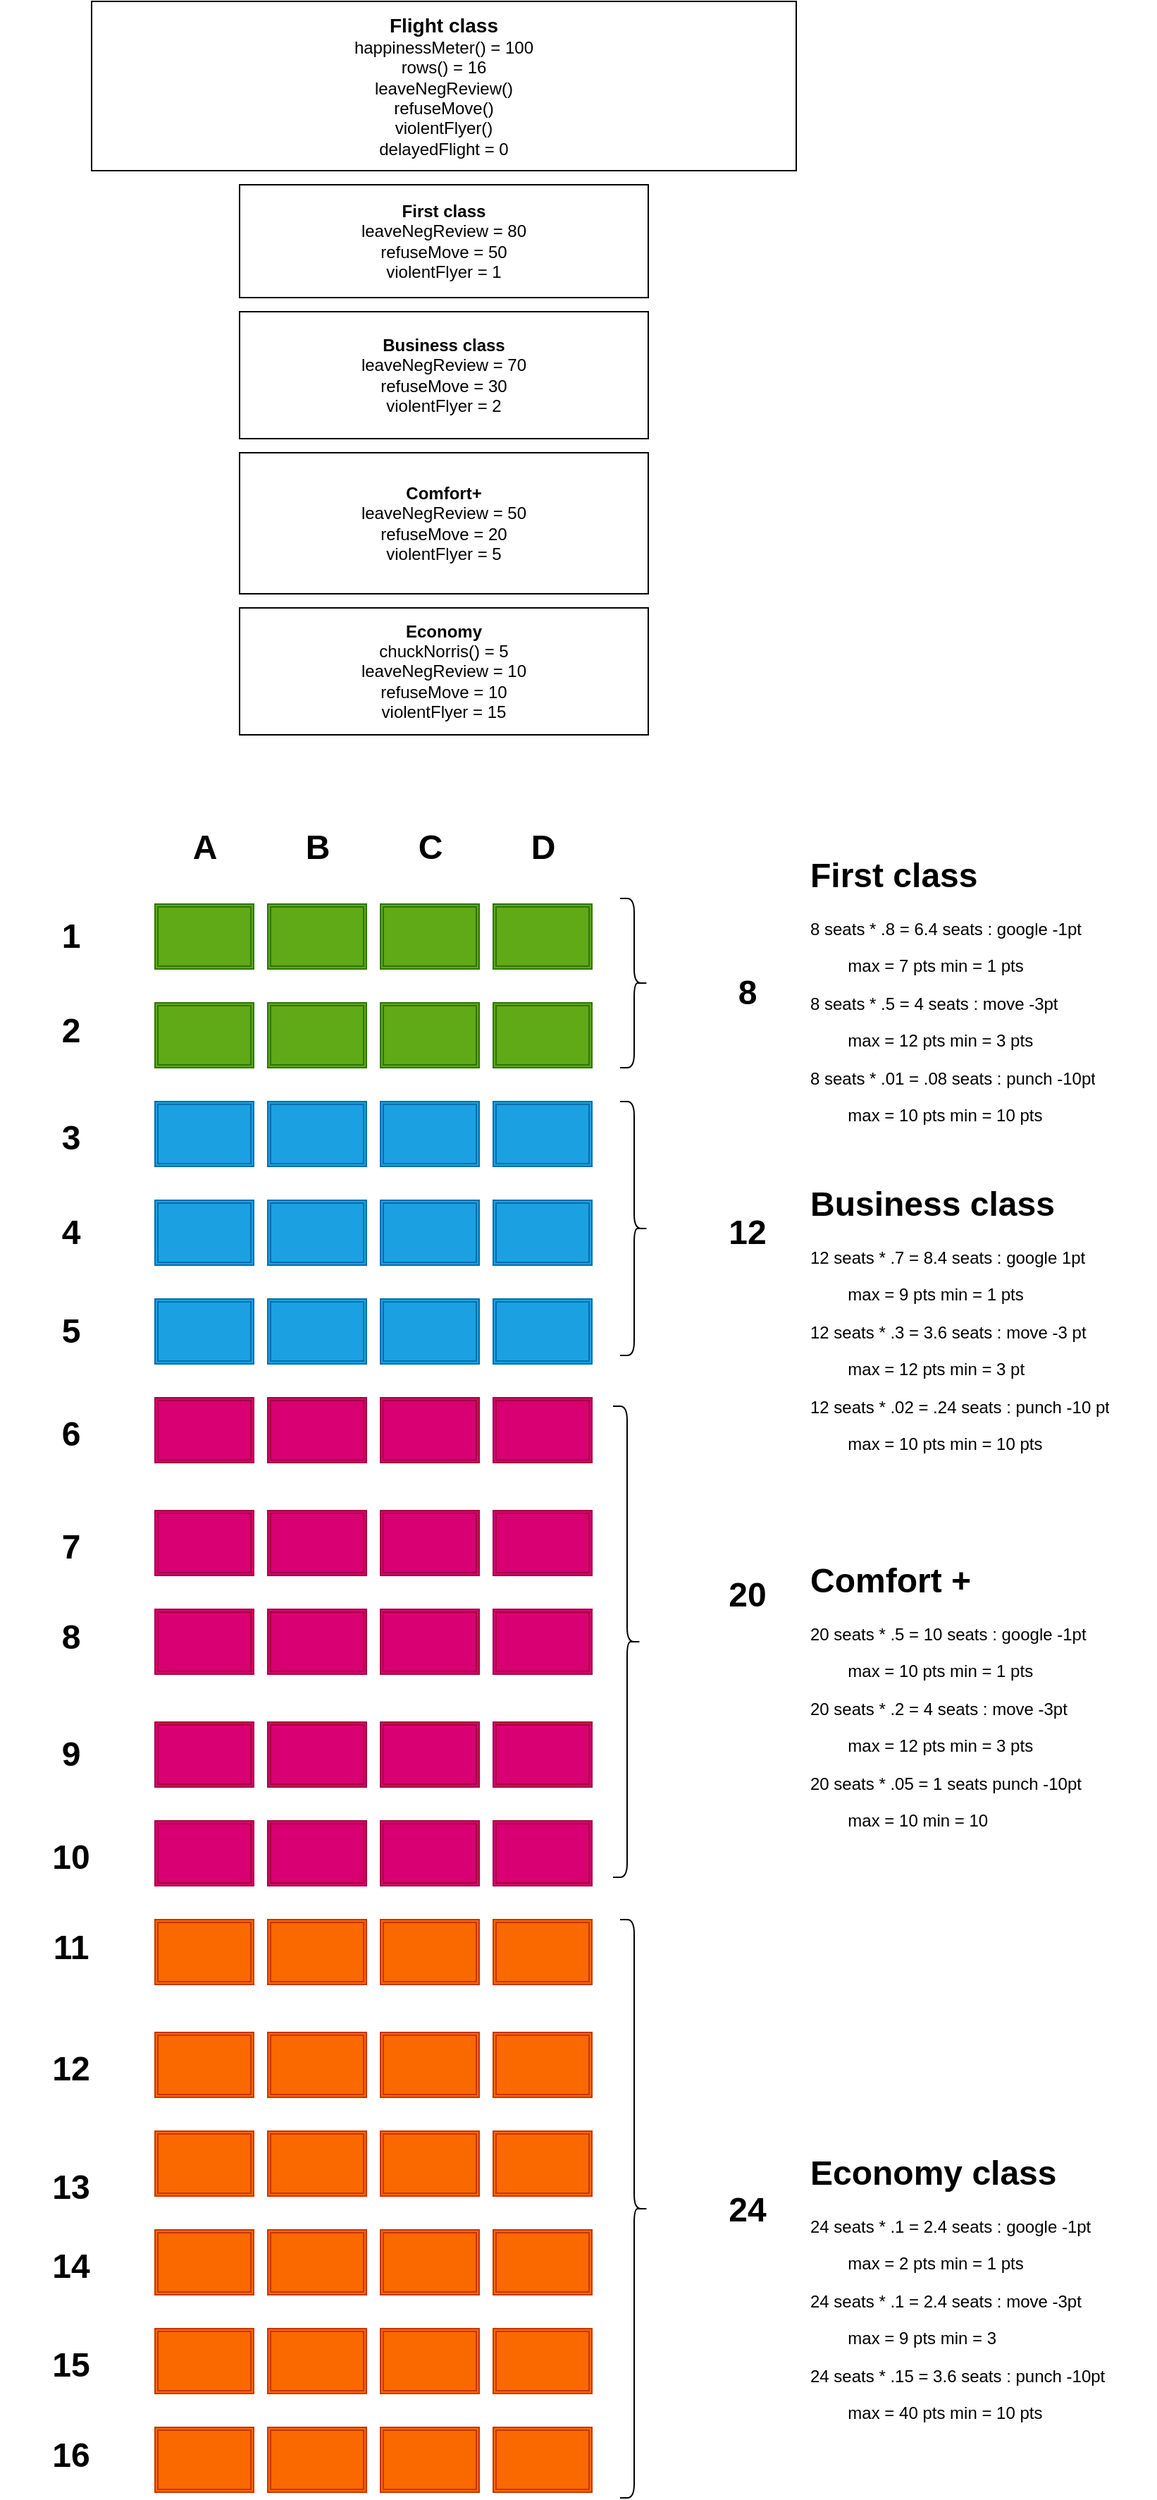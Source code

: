 <mxfile>
    <diagram id="Q3wMs9CLAD64km3y2_Gk" name="Page-1">
        <mxGraphModel dx="2177" dy="838" grid="1" gridSize="10" guides="1" tooltips="1" connect="1" arrows="1" fold="1" page="1" pageScale="1" pageWidth="850" pageHeight="1100" math="0" shadow="0">
            <root>
                <mxCell id="0"/>
                <mxCell id="1" parent="0"/>
                <mxCell id="2" value="&lt;b&gt;First class&lt;/b&gt;&lt;br&gt;leaveNegReview = 80&lt;br&gt;refuseMove = 50&lt;br&gt;violentFlyer = 1" style="whiteSpace=wrap;html=1;" parent="1" vertex="1">
                    <mxGeometry x="160" y="130" width="290" height="80" as="geometry"/>
                </mxCell>
                <mxCell id="3" value="&lt;b&gt;Business class&lt;br&gt;&lt;/b&gt;leaveNegReview = 70&lt;br&gt;refuseMove = 30&lt;br&gt;violentFlyer = 2&lt;b&gt;&lt;br&gt;&lt;/b&gt;" style="whiteSpace=wrap;html=1;" parent="1" vertex="1">
                    <mxGeometry x="160" y="220" width="290" height="90" as="geometry"/>
                </mxCell>
                <mxCell id="4" value="&lt;b&gt;&lt;font style=&quot;font-size: 14px&quot;&gt;Flight class&lt;/font&gt;&lt;br&gt;&lt;/b&gt;happinessMeter() = 100&lt;br&gt;rows() = 16&lt;br&gt;leaveNegReview()&lt;br&gt;refuseMove()&lt;br&gt;violentFlyer()&lt;br&gt;delayedFlight = 0" style="whiteSpace=wrap;html=1;" parent="1" vertex="1">
                    <mxGeometry x="55" width="500" height="120" as="geometry"/>
                </mxCell>
                <mxCell id="5" value="&lt;b&gt;Comfort+&lt;br&gt;&lt;/b&gt;leaveNegReview = 50&lt;br&gt;refuseMove = 20&lt;br&gt;violentFlyer = 5&lt;b&gt;&lt;br&gt;&lt;/b&gt;" style="whiteSpace=wrap;html=1;" parent="1" vertex="1">
                    <mxGeometry x="160" y="320" width="290" height="100" as="geometry"/>
                </mxCell>
                <mxCell id="6" value="&lt;b&gt;Economy&lt;/b&gt;&lt;br&gt;chuckNorris() = 5&lt;br&gt;leaveNegReview = 10&lt;br&gt;refuseMove = 10&lt;br&gt;violentFlyer = 15" style="whiteSpace=wrap;html=1;" parent="1" vertex="1">
                    <mxGeometry x="160" y="430" width="290" height="90" as="geometry"/>
                </mxCell>
                <mxCell id="34" value="" style="shape=ext;double=1;rounded=0;whiteSpace=wrap;html=1;fontSize=14;fillColor=#60a917;fontColor=#ffffff;strokeColor=#2D7600;" parent="1" vertex="1">
                    <mxGeometry x="100" y="640" width="70" height="46" as="geometry"/>
                </mxCell>
                <mxCell id="35" value="" style="shape=ext;double=1;rounded=0;whiteSpace=wrap;html=1;fontSize=14;fillColor=#60a917;fontColor=#ffffff;strokeColor=#2D7600;" parent="1" vertex="1">
                    <mxGeometry x="260" y="640" width="70" height="46" as="geometry"/>
                </mxCell>
                <mxCell id="36" value="" style="shape=ext;double=1;rounded=0;whiteSpace=wrap;html=1;fontSize=14;fillColor=#60a917;fontColor=#ffffff;strokeColor=#2D7600;" parent="1" vertex="1">
                    <mxGeometry x="180" y="640" width="70" height="46" as="geometry"/>
                </mxCell>
                <mxCell id="37" value="" style="shape=ext;double=1;rounded=0;whiteSpace=wrap;html=1;fontSize=14;fillColor=#60a917;fontColor=#ffffff;strokeColor=#2D7600;" parent="1" vertex="1">
                    <mxGeometry x="340" y="640" width="70" height="46" as="geometry"/>
                </mxCell>
                <mxCell id="52" value="" style="shape=ext;double=1;rounded=0;whiteSpace=wrap;html=1;fontSize=14;fillColor=#60a917;fontColor=#ffffff;strokeColor=#2D7600;" parent="1" vertex="1">
                    <mxGeometry x="100" y="710" width="70" height="46" as="geometry"/>
                </mxCell>
                <mxCell id="53" value="" style="shape=ext;double=1;rounded=0;whiteSpace=wrap;html=1;fontSize=14;fillColor=#60a917;fontColor=#ffffff;strokeColor=#2D7600;" parent="1" vertex="1">
                    <mxGeometry x="260" y="710" width="70" height="46" as="geometry"/>
                </mxCell>
                <mxCell id="54" value="" style="shape=ext;double=1;rounded=0;whiteSpace=wrap;html=1;fontSize=14;fillColor=#60a917;fontColor=#ffffff;strokeColor=#2D7600;" parent="1" vertex="1">
                    <mxGeometry x="180" y="710" width="70" height="46" as="geometry"/>
                </mxCell>
                <mxCell id="55" value="" style="shape=ext;double=1;rounded=0;whiteSpace=wrap;html=1;fontSize=14;fillColor=#60a917;fontColor=#ffffff;strokeColor=#2D7600;" parent="1" vertex="1">
                    <mxGeometry x="340" y="710" width="70" height="46" as="geometry"/>
                </mxCell>
                <mxCell id="56" value="" style="shape=ext;double=1;rounded=0;whiteSpace=wrap;html=1;fontSize=14;fillColor=#1ba1e2;fontColor=#ffffff;strokeColor=#006EAF;" parent="1" vertex="1">
                    <mxGeometry x="100" y="780" width="70" height="46" as="geometry"/>
                </mxCell>
                <mxCell id="57" value="" style="shape=ext;double=1;rounded=0;whiteSpace=wrap;html=1;fontSize=14;fillColor=#1ba1e2;fontColor=#ffffff;strokeColor=#006EAF;" parent="1" vertex="1">
                    <mxGeometry x="260" y="780" width="70" height="46" as="geometry"/>
                </mxCell>
                <mxCell id="58" value="" style="shape=ext;double=1;rounded=0;whiteSpace=wrap;html=1;fontSize=14;fillColor=#1ba1e2;fontColor=#ffffff;strokeColor=#006EAF;" parent="1" vertex="1">
                    <mxGeometry x="180" y="780" width="70" height="46" as="geometry"/>
                </mxCell>
                <mxCell id="59" value="" style="shape=ext;double=1;rounded=0;whiteSpace=wrap;html=1;fontSize=14;fillColor=#1ba1e2;fontColor=#ffffff;strokeColor=#006EAF;" parent="1" vertex="1">
                    <mxGeometry x="340" y="780" width="70" height="46" as="geometry"/>
                </mxCell>
                <mxCell id="60" value="" style="shape=ext;double=1;rounded=0;whiteSpace=wrap;html=1;fontSize=14;fillColor=#1ba1e2;fontColor=#ffffff;strokeColor=#006EAF;" parent="1" vertex="1">
                    <mxGeometry x="100" y="850" width="70" height="46" as="geometry"/>
                </mxCell>
                <mxCell id="61" value="" style="shape=ext;double=1;rounded=0;whiteSpace=wrap;html=1;fontSize=14;fillColor=#1ba1e2;fontColor=#ffffff;strokeColor=#006EAF;" parent="1" vertex="1">
                    <mxGeometry x="260" y="850" width="70" height="46" as="geometry"/>
                </mxCell>
                <mxCell id="62" value="" style="shape=ext;double=1;rounded=0;whiteSpace=wrap;html=1;fontSize=14;fillColor=#1ba1e2;fontColor=#ffffff;strokeColor=#006EAF;" parent="1" vertex="1">
                    <mxGeometry x="180" y="850" width="70" height="46" as="geometry"/>
                </mxCell>
                <mxCell id="63" value="" style="shape=ext;double=1;rounded=0;whiteSpace=wrap;html=1;fontSize=14;fillColor=#1ba1e2;fontColor=#ffffff;strokeColor=#006EAF;" parent="1" vertex="1">
                    <mxGeometry x="340" y="850" width="70" height="46" as="geometry"/>
                </mxCell>
                <mxCell id="64" value="" style="shape=ext;double=1;rounded=0;whiteSpace=wrap;html=1;fontSize=14;fillColor=#1ba1e2;fontColor=#ffffff;strokeColor=#006EAF;" parent="1" vertex="1">
                    <mxGeometry x="100" y="920" width="70" height="46" as="geometry"/>
                </mxCell>
                <mxCell id="65" value="" style="shape=ext;double=1;rounded=0;whiteSpace=wrap;html=1;fontSize=14;fillColor=#1ba1e2;fontColor=#ffffff;strokeColor=#006EAF;" parent="1" vertex="1">
                    <mxGeometry x="260" y="920" width="70" height="46" as="geometry"/>
                </mxCell>
                <mxCell id="66" value="" style="shape=ext;double=1;rounded=0;whiteSpace=wrap;html=1;fontSize=14;fillColor=#1ba1e2;fontColor=#ffffff;strokeColor=#006EAF;" parent="1" vertex="1">
                    <mxGeometry x="180" y="920" width="70" height="46" as="geometry"/>
                </mxCell>
                <mxCell id="67" value="" style="shape=ext;double=1;rounded=0;whiteSpace=wrap;html=1;fontSize=14;fillColor=#1ba1e2;fontColor=#ffffff;strokeColor=#006EAF;" parent="1" vertex="1">
                    <mxGeometry x="340" y="920" width="70" height="46" as="geometry"/>
                </mxCell>
                <mxCell id="68" value="" style="shape=ext;double=1;rounded=0;whiteSpace=wrap;html=1;fontSize=14;fillColor=#d80073;fontColor=#ffffff;strokeColor=#A50040;" parent="1" vertex="1">
                    <mxGeometry x="100" y="990" width="70" height="46" as="geometry"/>
                </mxCell>
                <mxCell id="69" value="" style="shape=ext;double=1;rounded=0;whiteSpace=wrap;html=1;fontSize=14;fillColor=#d80073;fontColor=#ffffff;strokeColor=#A50040;" parent="1" vertex="1">
                    <mxGeometry x="260" y="990" width="70" height="46" as="geometry"/>
                </mxCell>
                <mxCell id="70" value="" style="shape=ext;double=1;rounded=0;whiteSpace=wrap;html=1;fontSize=14;fillColor=#d80073;fontColor=#ffffff;strokeColor=#A50040;" parent="1" vertex="1">
                    <mxGeometry x="180" y="990" width="70" height="46" as="geometry"/>
                </mxCell>
                <mxCell id="71" value="" style="shape=ext;double=1;rounded=0;whiteSpace=wrap;html=1;fontSize=14;fillColor=#d80073;fontColor=#ffffff;strokeColor=#A50040;" parent="1" vertex="1">
                    <mxGeometry x="340" y="990" width="70" height="46" as="geometry"/>
                </mxCell>
                <mxCell id="72" value="" style="shape=ext;double=1;rounded=0;whiteSpace=wrap;html=1;fontSize=14;fillColor=#d80073;fontColor=#ffffff;strokeColor=#A50040;" parent="1" vertex="1">
                    <mxGeometry x="100" y="1070" width="70" height="46" as="geometry"/>
                </mxCell>
                <mxCell id="73" value="" style="shape=ext;double=1;rounded=0;whiteSpace=wrap;html=1;fontSize=14;fillColor=#d80073;fontColor=#ffffff;strokeColor=#A50040;" parent="1" vertex="1">
                    <mxGeometry x="260" y="1070" width="70" height="46" as="geometry"/>
                </mxCell>
                <mxCell id="74" value="" style="shape=ext;double=1;rounded=0;whiteSpace=wrap;html=1;fontSize=14;fillColor=#d80073;fontColor=#ffffff;strokeColor=#A50040;" parent="1" vertex="1">
                    <mxGeometry x="180" y="1070" width="70" height="46" as="geometry"/>
                </mxCell>
                <mxCell id="75" value="" style="shape=ext;double=1;rounded=0;whiteSpace=wrap;html=1;fontSize=14;fillColor=#d80073;fontColor=#ffffff;strokeColor=#A50040;" parent="1" vertex="1">
                    <mxGeometry x="340" y="1070" width="70" height="46" as="geometry"/>
                </mxCell>
                <mxCell id="76" value="" style="shape=ext;double=1;rounded=0;whiteSpace=wrap;html=1;fontSize=14;fillColor=#d80073;fontColor=#ffffff;strokeColor=#A50040;" parent="1" vertex="1">
                    <mxGeometry x="100" y="1140" width="70" height="46" as="geometry"/>
                </mxCell>
                <mxCell id="77" value="" style="shape=ext;double=1;rounded=0;whiteSpace=wrap;html=1;fontSize=14;fillColor=#d80073;fontColor=#ffffff;strokeColor=#A50040;" parent="1" vertex="1">
                    <mxGeometry x="260" y="1140" width="70" height="46" as="geometry"/>
                </mxCell>
                <mxCell id="78" value="" style="shape=ext;double=1;rounded=0;whiteSpace=wrap;html=1;fontSize=14;fillColor=#d80073;fontColor=#ffffff;strokeColor=#A50040;" parent="1" vertex="1">
                    <mxGeometry x="180" y="1140" width="70" height="46" as="geometry"/>
                </mxCell>
                <mxCell id="79" value="" style="shape=ext;double=1;rounded=0;whiteSpace=wrap;html=1;fontSize=14;fillColor=#d80073;fontColor=#ffffff;strokeColor=#A50040;" parent="1" vertex="1">
                    <mxGeometry x="340" y="1140" width="70" height="46" as="geometry"/>
                </mxCell>
                <mxCell id="80" value="" style="shape=ext;double=1;rounded=0;whiteSpace=wrap;html=1;fontSize=14;fillColor=#d80073;fontColor=#ffffff;strokeColor=#A50040;" parent="1" vertex="1">
                    <mxGeometry x="100" y="1220" width="70" height="46" as="geometry"/>
                </mxCell>
                <mxCell id="81" value="" style="shape=ext;double=1;rounded=0;whiteSpace=wrap;html=1;fontSize=14;fillColor=#d80073;fontColor=#ffffff;strokeColor=#A50040;" parent="1" vertex="1">
                    <mxGeometry x="260" y="1220" width="70" height="46" as="geometry"/>
                </mxCell>
                <mxCell id="82" value="" style="shape=ext;double=1;rounded=0;whiteSpace=wrap;html=1;fontSize=14;fillColor=#d80073;fontColor=#ffffff;strokeColor=#A50040;" parent="1" vertex="1">
                    <mxGeometry x="180" y="1220" width="70" height="46" as="geometry"/>
                </mxCell>
                <mxCell id="83" value="" style="shape=ext;double=1;rounded=0;whiteSpace=wrap;html=1;fontSize=14;fillColor=#d80073;fontColor=#ffffff;strokeColor=#A50040;" parent="1" vertex="1">
                    <mxGeometry x="340" y="1220" width="70" height="46" as="geometry"/>
                </mxCell>
                <mxCell id="84" value="" style="shape=ext;double=1;rounded=0;whiteSpace=wrap;html=1;fontSize=14;fillColor=#d80073;fontColor=#ffffff;strokeColor=#A50040;" parent="1" vertex="1">
                    <mxGeometry x="100" y="1290" width="70" height="46" as="geometry"/>
                </mxCell>
                <mxCell id="85" value="" style="shape=ext;double=1;rounded=0;whiteSpace=wrap;html=1;fontSize=14;fillColor=#d80073;fontColor=#ffffff;strokeColor=#A50040;" parent="1" vertex="1">
                    <mxGeometry x="260" y="1290" width="70" height="46" as="geometry"/>
                </mxCell>
                <mxCell id="86" value="" style="shape=ext;double=1;rounded=0;whiteSpace=wrap;html=1;fontSize=14;fillColor=#d80073;fontColor=#ffffff;strokeColor=#A50040;" parent="1" vertex="1">
                    <mxGeometry x="180" y="1290" width="70" height="46" as="geometry"/>
                </mxCell>
                <mxCell id="87" value="" style="shape=ext;double=1;rounded=0;whiteSpace=wrap;html=1;fontSize=14;fillColor=#d80073;fontColor=#ffffff;strokeColor=#A50040;" parent="1" vertex="1">
                    <mxGeometry x="340" y="1290" width="70" height="46" as="geometry"/>
                </mxCell>
                <mxCell id="88" value="" style="shape=ext;double=1;rounded=0;whiteSpace=wrap;html=1;fontSize=14;fillColor=#fa6800;fontColor=#000000;strokeColor=#C73500;" parent="1" vertex="1">
                    <mxGeometry x="100" y="1360" width="70" height="46" as="geometry"/>
                </mxCell>
                <mxCell id="89" value="" style="shape=ext;double=1;rounded=0;whiteSpace=wrap;html=1;fontSize=14;fillColor=#fa6800;fontColor=#000000;strokeColor=#C73500;" parent="1" vertex="1">
                    <mxGeometry x="260" y="1360" width="70" height="46" as="geometry"/>
                </mxCell>
                <mxCell id="90" value="" style="shape=ext;double=1;rounded=0;whiteSpace=wrap;html=1;fontSize=14;fillColor=#fa6800;fontColor=#000000;strokeColor=#C73500;" parent="1" vertex="1">
                    <mxGeometry x="180" y="1360" width="70" height="46" as="geometry"/>
                </mxCell>
                <mxCell id="91" value="" style="shape=ext;double=1;rounded=0;whiteSpace=wrap;html=1;fontSize=14;fillColor=#fa6800;fontColor=#000000;strokeColor=#C73500;" parent="1" vertex="1">
                    <mxGeometry x="340" y="1360" width="70" height="46" as="geometry"/>
                </mxCell>
                <mxCell id="92" value="" style="shape=ext;double=1;rounded=0;whiteSpace=wrap;html=1;fontSize=14;fillColor=#fa6800;fontColor=#000000;strokeColor=#C73500;" parent="1" vertex="1">
                    <mxGeometry x="100" y="1440" width="70" height="46" as="geometry"/>
                </mxCell>
                <mxCell id="93" value="" style="shape=ext;double=1;rounded=0;whiteSpace=wrap;html=1;fontSize=14;fillColor=#fa6800;fontColor=#000000;strokeColor=#C73500;" parent="1" vertex="1">
                    <mxGeometry x="260" y="1440" width="70" height="46" as="geometry"/>
                </mxCell>
                <mxCell id="94" value="" style="shape=ext;double=1;rounded=0;whiteSpace=wrap;html=1;fontSize=14;fillColor=#fa6800;fontColor=#000000;strokeColor=#C73500;" parent="1" vertex="1">
                    <mxGeometry x="180" y="1440" width="70" height="46" as="geometry"/>
                </mxCell>
                <mxCell id="95" value="" style="shape=ext;double=1;rounded=0;whiteSpace=wrap;html=1;fontSize=14;fillColor=#fa6800;fontColor=#000000;strokeColor=#C73500;" parent="1" vertex="1">
                    <mxGeometry x="340" y="1440" width="70" height="46" as="geometry"/>
                </mxCell>
                <mxCell id="96" value="" style="shape=ext;double=1;rounded=0;whiteSpace=wrap;html=1;fontSize=14;fillColor=#fa6800;fontColor=#000000;strokeColor=#C73500;" parent="1" vertex="1">
                    <mxGeometry x="100" y="1510" width="70" height="46" as="geometry"/>
                </mxCell>
                <mxCell id="97" value="" style="shape=ext;double=1;rounded=0;whiteSpace=wrap;html=1;fontSize=14;fillColor=#fa6800;fontColor=#000000;strokeColor=#C73500;" parent="1" vertex="1">
                    <mxGeometry x="260" y="1510" width="70" height="46" as="geometry"/>
                </mxCell>
                <mxCell id="98" value="" style="shape=ext;double=1;rounded=0;whiteSpace=wrap;html=1;fontSize=14;fillColor=#fa6800;fontColor=#000000;strokeColor=#C73500;" parent="1" vertex="1">
                    <mxGeometry x="180" y="1510" width="70" height="46" as="geometry"/>
                </mxCell>
                <mxCell id="99" value="" style="shape=ext;double=1;rounded=0;whiteSpace=wrap;html=1;fontSize=14;fillColor=#fa6800;fontColor=#000000;strokeColor=#C73500;" parent="1" vertex="1">
                    <mxGeometry x="340" y="1510" width="70" height="46" as="geometry"/>
                </mxCell>
                <mxCell id="100" value="" style="shape=ext;double=1;rounded=0;whiteSpace=wrap;html=1;fontSize=14;fillColor=#fa6800;fontColor=#000000;strokeColor=#C73500;" parent="1" vertex="1">
                    <mxGeometry x="100" y="1580" width="70" height="46" as="geometry"/>
                </mxCell>
                <mxCell id="101" value="" style="shape=ext;double=1;rounded=0;whiteSpace=wrap;html=1;fontSize=14;fillColor=#fa6800;fontColor=#000000;strokeColor=#C73500;" parent="1" vertex="1">
                    <mxGeometry x="260" y="1580" width="70" height="46" as="geometry"/>
                </mxCell>
                <mxCell id="102" value="" style="shape=ext;double=1;rounded=0;whiteSpace=wrap;html=1;fontSize=14;fillColor=#fa6800;fontColor=#000000;strokeColor=#C73500;" parent="1" vertex="1">
                    <mxGeometry x="180" y="1580" width="70" height="46" as="geometry"/>
                </mxCell>
                <mxCell id="103" value="" style="shape=ext;double=1;rounded=0;whiteSpace=wrap;html=1;fontSize=14;fillColor=#fa6800;fontColor=#000000;strokeColor=#C73500;" parent="1" vertex="1">
                    <mxGeometry x="340" y="1580" width="70" height="46" as="geometry"/>
                </mxCell>
                <mxCell id="104" value="" style="shape=ext;double=1;rounded=0;whiteSpace=wrap;html=1;fontSize=14;fillColor=#fa6800;fontColor=#000000;strokeColor=#C73500;" parent="1" vertex="1">
                    <mxGeometry x="100" y="1650" width="70" height="46" as="geometry"/>
                </mxCell>
                <mxCell id="105" value="" style="shape=ext;double=1;rounded=0;whiteSpace=wrap;html=1;fontSize=14;fillColor=#fa6800;fontColor=#000000;strokeColor=#C73500;" parent="1" vertex="1">
                    <mxGeometry x="260" y="1650" width="70" height="46" as="geometry"/>
                </mxCell>
                <mxCell id="106" value="" style="shape=ext;double=1;rounded=0;whiteSpace=wrap;html=1;fontSize=14;fillColor=#fa6800;fontColor=#000000;strokeColor=#C73500;" parent="1" vertex="1">
                    <mxGeometry x="180" y="1650" width="70" height="46" as="geometry"/>
                </mxCell>
                <mxCell id="107" value="" style="shape=ext;double=1;rounded=0;whiteSpace=wrap;html=1;fontSize=14;fillColor=#fa6800;fontColor=#000000;strokeColor=#C73500;" parent="1" vertex="1">
                    <mxGeometry x="340" y="1650" width="70" height="46" as="geometry"/>
                </mxCell>
                <mxCell id="108" value="" style="shape=ext;double=1;rounded=0;whiteSpace=wrap;html=1;fontSize=14;fillColor=#fa6800;fontColor=#000000;strokeColor=#C73500;" parent="1" vertex="1">
                    <mxGeometry x="100" y="1720" width="70" height="46" as="geometry"/>
                </mxCell>
                <mxCell id="109" value="" style="shape=ext;double=1;rounded=0;whiteSpace=wrap;html=1;fontSize=14;fillColor=#fa6800;fontColor=#000000;strokeColor=#C73500;" parent="1" vertex="1">
                    <mxGeometry x="260" y="1720" width="70" height="46" as="geometry"/>
                </mxCell>
                <mxCell id="110" value="" style="shape=ext;double=1;rounded=0;whiteSpace=wrap;html=1;fontSize=14;fillColor=#fa6800;fontColor=#000000;strokeColor=#C73500;" parent="1" vertex="1">
                    <mxGeometry x="180" y="1720" width="70" height="46" as="geometry"/>
                </mxCell>
                <mxCell id="111" value="" style="shape=ext;double=1;rounded=0;whiteSpace=wrap;html=1;fontSize=14;fillColor=#fa6800;fontColor=#000000;strokeColor=#C73500;" parent="1" vertex="1">
                    <mxGeometry x="340" y="1720" width="70" height="46" as="geometry"/>
                </mxCell>
                <mxCell id="114" value="1" style="text;strokeColor=none;fillColor=none;html=1;fontSize=24;fontStyle=1;verticalAlign=middle;align=center;" parent="1" vertex="1">
                    <mxGeometry x="-10" y="643" width="100" height="40" as="geometry"/>
                </mxCell>
                <mxCell id="115" value="2" style="text;strokeColor=none;fillColor=none;html=1;fontSize=24;fontStyle=1;verticalAlign=middle;align=center;" parent="1" vertex="1">
                    <mxGeometry x="-10" y="710" width="100" height="40" as="geometry"/>
                </mxCell>
                <mxCell id="116" value="3" style="text;strokeColor=none;fillColor=none;html=1;fontSize=24;fontStyle=1;verticalAlign=middle;align=center;" parent="1" vertex="1">
                    <mxGeometry x="-10" y="786" width="100" height="40" as="geometry"/>
                </mxCell>
                <mxCell id="117" value="4" style="text;strokeColor=none;fillColor=none;html=1;fontSize=24;fontStyle=1;verticalAlign=middle;align=center;" parent="1" vertex="1">
                    <mxGeometry x="-10" y="853" width="100" height="40" as="geometry"/>
                </mxCell>
                <mxCell id="118" value="5" style="text;strokeColor=none;fillColor=none;html=1;fontSize=24;fontStyle=1;verticalAlign=middle;align=center;" parent="1" vertex="1">
                    <mxGeometry x="-10" y="923" width="100" height="40" as="geometry"/>
                </mxCell>
                <mxCell id="119" value="6" style="text;strokeColor=none;fillColor=none;html=1;fontSize=24;fontStyle=1;verticalAlign=middle;align=center;" parent="1" vertex="1">
                    <mxGeometry x="-10" y="996" width="100" height="40" as="geometry"/>
                </mxCell>
                <mxCell id="120" value="7" style="text;strokeColor=none;fillColor=none;html=1;fontSize=24;fontStyle=1;verticalAlign=middle;align=center;" parent="1" vertex="1">
                    <mxGeometry x="-10" y="1076" width="100" height="40" as="geometry"/>
                </mxCell>
                <mxCell id="121" value="8" style="text;strokeColor=none;fillColor=none;html=1;fontSize=24;fontStyle=1;verticalAlign=middle;align=center;" parent="1" vertex="1">
                    <mxGeometry x="-10" y="1140" width="100" height="40" as="geometry"/>
                </mxCell>
                <mxCell id="122" value="9" style="text;strokeColor=none;fillColor=none;html=1;fontSize=24;fontStyle=1;verticalAlign=middle;align=center;" parent="1" vertex="1">
                    <mxGeometry x="-10" y="1223" width="100" height="40" as="geometry"/>
                </mxCell>
                <mxCell id="123" value="10" style="text;strokeColor=none;fillColor=none;html=1;fontSize=24;fontStyle=1;verticalAlign=middle;align=center;" parent="1" vertex="1">
                    <mxGeometry x="-10" y="1296" width="100" height="40" as="geometry"/>
                </mxCell>
                <mxCell id="124" value="11" style="text;strokeColor=none;fillColor=none;html=1;fontSize=24;fontStyle=1;verticalAlign=middle;align=center;" parent="1" vertex="1">
                    <mxGeometry x="-10" y="1360" width="100" height="40" as="geometry"/>
                </mxCell>
                <mxCell id="127" value="12" style="text;strokeColor=none;fillColor=none;html=1;fontSize=24;fontStyle=1;verticalAlign=middle;align=center;" parent="1" vertex="1">
                    <mxGeometry x="-10" y="1446" width="100" height="40" as="geometry"/>
                </mxCell>
                <mxCell id="128" value="13" style="text;strokeColor=none;fillColor=none;html=1;fontSize=24;fontStyle=1;verticalAlign=middle;align=center;" parent="1" vertex="1">
                    <mxGeometry x="-10" y="1530" width="100" height="40" as="geometry"/>
                </mxCell>
                <mxCell id="129" value="14" style="text;strokeColor=none;fillColor=none;html=1;fontSize=24;fontStyle=1;verticalAlign=middle;align=center;" parent="1" vertex="1">
                    <mxGeometry x="-10" y="1586" width="100" height="40" as="geometry"/>
                </mxCell>
                <mxCell id="130" value="15" style="text;strokeColor=none;fillColor=none;html=1;fontSize=24;fontStyle=1;verticalAlign=middle;align=center;" parent="1" vertex="1">
                    <mxGeometry x="-10" y="1656" width="100" height="40" as="geometry"/>
                </mxCell>
                <mxCell id="131" value="16" style="text;strokeColor=none;fillColor=none;html=1;fontSize=24;fontStyle=1;verticalAlign=middle;align=center;" parent="1" vertex="1">
                    <mxGeometry x="-10" y="1720" width="100" height="40" as="geometry"/>
                </mxCell>
                <mxCell id="132" value="A" style="text;strokeColor=none;fillColor=none;html=1;fontSize=24;fontStyle=1;verticalAlign=middle;align=center;" parent="1" vertex="1">
                    <mxGeometry x="85" y="580" width="100" height="40" as="geometry"/>
                </mxCell>
                <mxCell id="133" value="B" style="text;strokeColor=none;fillColor=none;html=1;fontSize=24;fontStyle=1;verticalAlign=middle;align=center;" parent="1" vertex="1">
                    <mxGeometry x="165" y="580" width="100" height="40" as="geometry"/>
                </mxCell>
                <mxCell id="134" value="C" style="text;strokeColor=none;fillColor=none;html=1;fontSize=24;fontStyle=1;verticalAlign=middle;align=center;" parent="1" vertex="1">
                    <mxGeometry x="245" y="580" width="100" height="40" as="geometry"/>
                </mxCell>
                <mxCell id="135" value="D" style="text;strokeColor=none;fillColor=none;html=1;fontSize=24;fontStyle=1;verticalAlign=middle;align=center;" parent="1" vertex="1">
                    <mxGeometry x="325" y="580" width="100" height="40" as="geometry"/>
                </mxCell>
                <mxCell id="136" value="" style="shape=curlyBracket;whiteSpace=wrap;html=1;rounded=1;flipH=1;" parent="1" vertex="1">
                    <mxGeometry x="430" y="636" width="20" height="120" as="geometry"/>
                </mxCell>
                <mxCell id="138" value="" style="shape=curlyBracket;whiteSpace=wrap;html=1;rounded=1;flipH=1;" parent="1" vertex="1">
                    <mxGeometry x="430" y="780" width="20" height="180" as="geometry"/>
                </mxCell>
                <mxCell id="139" value="" style="shape=curlyBracket;whiteSpace=wrap;html=1;rounded=1;flipH=1;" parent="1" vertex="1">
                    <mxGeometry x="425" y="996" width="20" height="334" as="geometry"/>
                </mxCell>
                <mxCell id="140" value="" style="shape=curlyBracket;whiteSpace=wrap;html=1;rounded=1;flipH=1;" parent="1" vertex="1">
                    <mxGeometry x="430" y="1360" width="20" height="410" as="geometry"/>
                </mxCell>
                <mxCell id="141" value="8" style="text;strokeColor=none;fillColor=none;html=1;fontSize=24;fontStyle=1;verticalAlign=middle;align=center;" parent="1" vertex="1">
                    <mxGeometry x="470" y="683" width="100" height="40" as="geometry"/>
                </mxCell>
                <mxCell id="142" value="12" style="text;strokeColor=none;fillColor=none;html=1;fontSize=24;fontStyle=1;verticalAlign=middle;align=center;" parent="1" vertex="1">
                    <mxGeometry x="470" y="853" width="100" height="40" as="geometry"/>
                </mxCell>
                <mxCell id="143" value="20" style="text;strokeColor=none;fillColor=none;html=1;fontSize=24;fontStyle=1;verticalAlign=middle;align=center;" parent="1" vertex="1">
                    <mxGeometry x="470" y="1110" width="100" height="40" as="geometry"/>
                </mxCell>
                <mxCell id="144" value="24" style="text;strokeColor=none;fillColor=none;html=1;fontSize=24;fontStyle=1;verticalAlign=middle;align=center;" parent="1" vertex="1">
                    <mxGeometry x="470" y="1546" width="100" height="40" as="geometry"/>
                </mxCell>
                <mxCell id="145" value="&lt;h1&gt;First class&lt;/h1&gt;&lt;p&gt;8 seats * .8 = 6.4 seats : google -1pt&lt;/p&gt;&lt;p&gt;&lt;span style=&quot;white-space: pre&quot;&gt;&#9;&lt;/span&gt;max = 7 pts min = 1 pts&lt;br&gt;&lt;/p&gt;&lt;p&gt;8 seats * .5 = 4 seats : move -3pt&lt;/p&gt;&lt;p&gt;&lt;span style=&quot;white-space: pre&quot;&gt;&#9;&lt;/span&gt;max = 12 pts min = 3 pts&lt;br&gt;&lt;/p&gt;&lt;p&gt;8 seats * .01 = .08 seats : punch -10pt&lt;/p&gt;&lt;p&gt;&lt;span style=&quot;white-space: pre&quot;&gt;&#9;&lt;/span&gt;max = 10 pts min = 10 pts&lt;br&gt;&lt;/p&gt;" style="text;html=1;strokeColor=none;fillColor=none;spacing=5;spacingTop=-20;whiteSpace=wrap;overflow=hidden;rounded=0;" vertex="1" parent="1">
                    <mxGeometry x="560" y="600" width="220" height="210" as="geometry"/>
                </mxCell>
                <mxCell id="146" value="&lt;h1&gt;Business class&lt;/h1&gt;&lt;p&gt;12 seats * .7 = 8.4 seats : google 1pt&lt;/p&gt;&lt;p&gt;&lt;span style=&quot;white-space: pre&quot;&gt;&#9;&lt;/span&gt;max = 9 pts min = 1 pts&lt;br&gt;&lt;/p&gt;&lt;p&gt;12 seats * .3 = 3.6 seats : move -3 pt&lt;/p&gt;&lt;p&gt;&lt;span style=&quot;white-space: pre&quot;&gt;&#9;&lt;/span&gt;max = 12 pts min = 3 pt&lt;br&gt;&lt;/p&gt;&lt;p&gt;12 seats * .02 = .24 seats : punch -10 pt&lt;/p&gt;&lt;p&gt;&lt;span style=&quot;white-space: pre&quot;&gt;&#9;&lt;/span&gt;max = 10 pts min = 10 pts&lt;br&gt;&lt;/p&gt;" style="text;html=1;strokeColor=none;fillColor=none;spacing=5;spacingTop=-20;whiteSpace=wrap;overflow=hidden;rounded=0;" vertex="1" parent="1">
                    <mxGeometry x="560" y="833" width="230" height="220" as="geometry"/>
                </mxCell>
                <mxCell id="148" value="&lt;h1&gt;Comfort +&lt;/h1&gt;&lt;p&gt;20 seats * .5 = 10 seats : google -1pt&lt;/p&gt;&lt;p&gt;&lt;span style=&quot;white-space: pre&quot;&gt;&#9;&lt;/span&gt;max = 10 pts min = 1 pts&lt;/p&gt;&lt;p&gt;20 seats * .2 = 4 seats : move -3pt&lt;/p&gt;&lt;p&gt;&lt;span style=&quot;white-space: pre&quot;&gt;&#9;&lt;/span&gt;max = 12 pts min = 3 pts&lt;br&gt;&lt;/p&gt;&lt;p&gt;20 seats * .05 = 1 seats punch -10pt&lt;/p&gt;&lt;p&gt;&lt;span style=&quot;white-space: pre&quot;&gt;&#9;&lt;/span&gt;max = 10 min = 10&lt;br&gt;&lt;/p&gt;" style="text;html=1;strokeColor=none;fillColor=none;spacing=5;spacingTop=-20;whiteSpace=wrap;overflow=hidden;rounded=0;" vertex="1" parent="1">
                    <mxGeometry x="560" y="1100" width="230" height="210" as="geometry"/>
                </mxCell>
                <mxCell id="149" value="&lt;h1&gt;Economy class&lt;/h1&gt;&lt;p&gt;24 seats * .1 = 2.4 seats : google -1pt&lt;/p&gt;&lt;p&gt;&amp;nbsp;&lt;span style=&quot;white-space: pre&quot;&gt;&#9;&lt;/span&gt;max = 2 pts min = 1 pts&lt;/p&gt;&lt;p&gt;24 seats * .1 = 2.4 seats : move -3pt&lt;/p&gt;&lt;p&gt;&lt;span style=&quot;white-space: pre&quot;&gt;&#9;&lt;/span&gt;max = 9 pts min = 3&lt;br&gt;&lt;/p&gt;&lt;p&gt;24 seats * .15 = 3.6 seats : punch -10pt&lt;/p&gt;&lt;p&gt;&lt;span style=&quot;white-space: pre&quot;&gt;&#9;&lt;/span&gt;max = 40 pts min = 10 pts&amp;nbsp;&lt;/p&gt;" style="text;html=1;strokeColor=none;fillColor=none;spacing=5;spacingTop=-20;whiteSpace=wrap;overflow=hidden;rounded=0;" vertex="1" parent="1">
                    <mxGeometry x="560" y="1520" width="250" height="230" as="geometry"/>
                </mxCell>
            </root>
        </mxGraphModel>
    </diagram>
</mxfile>